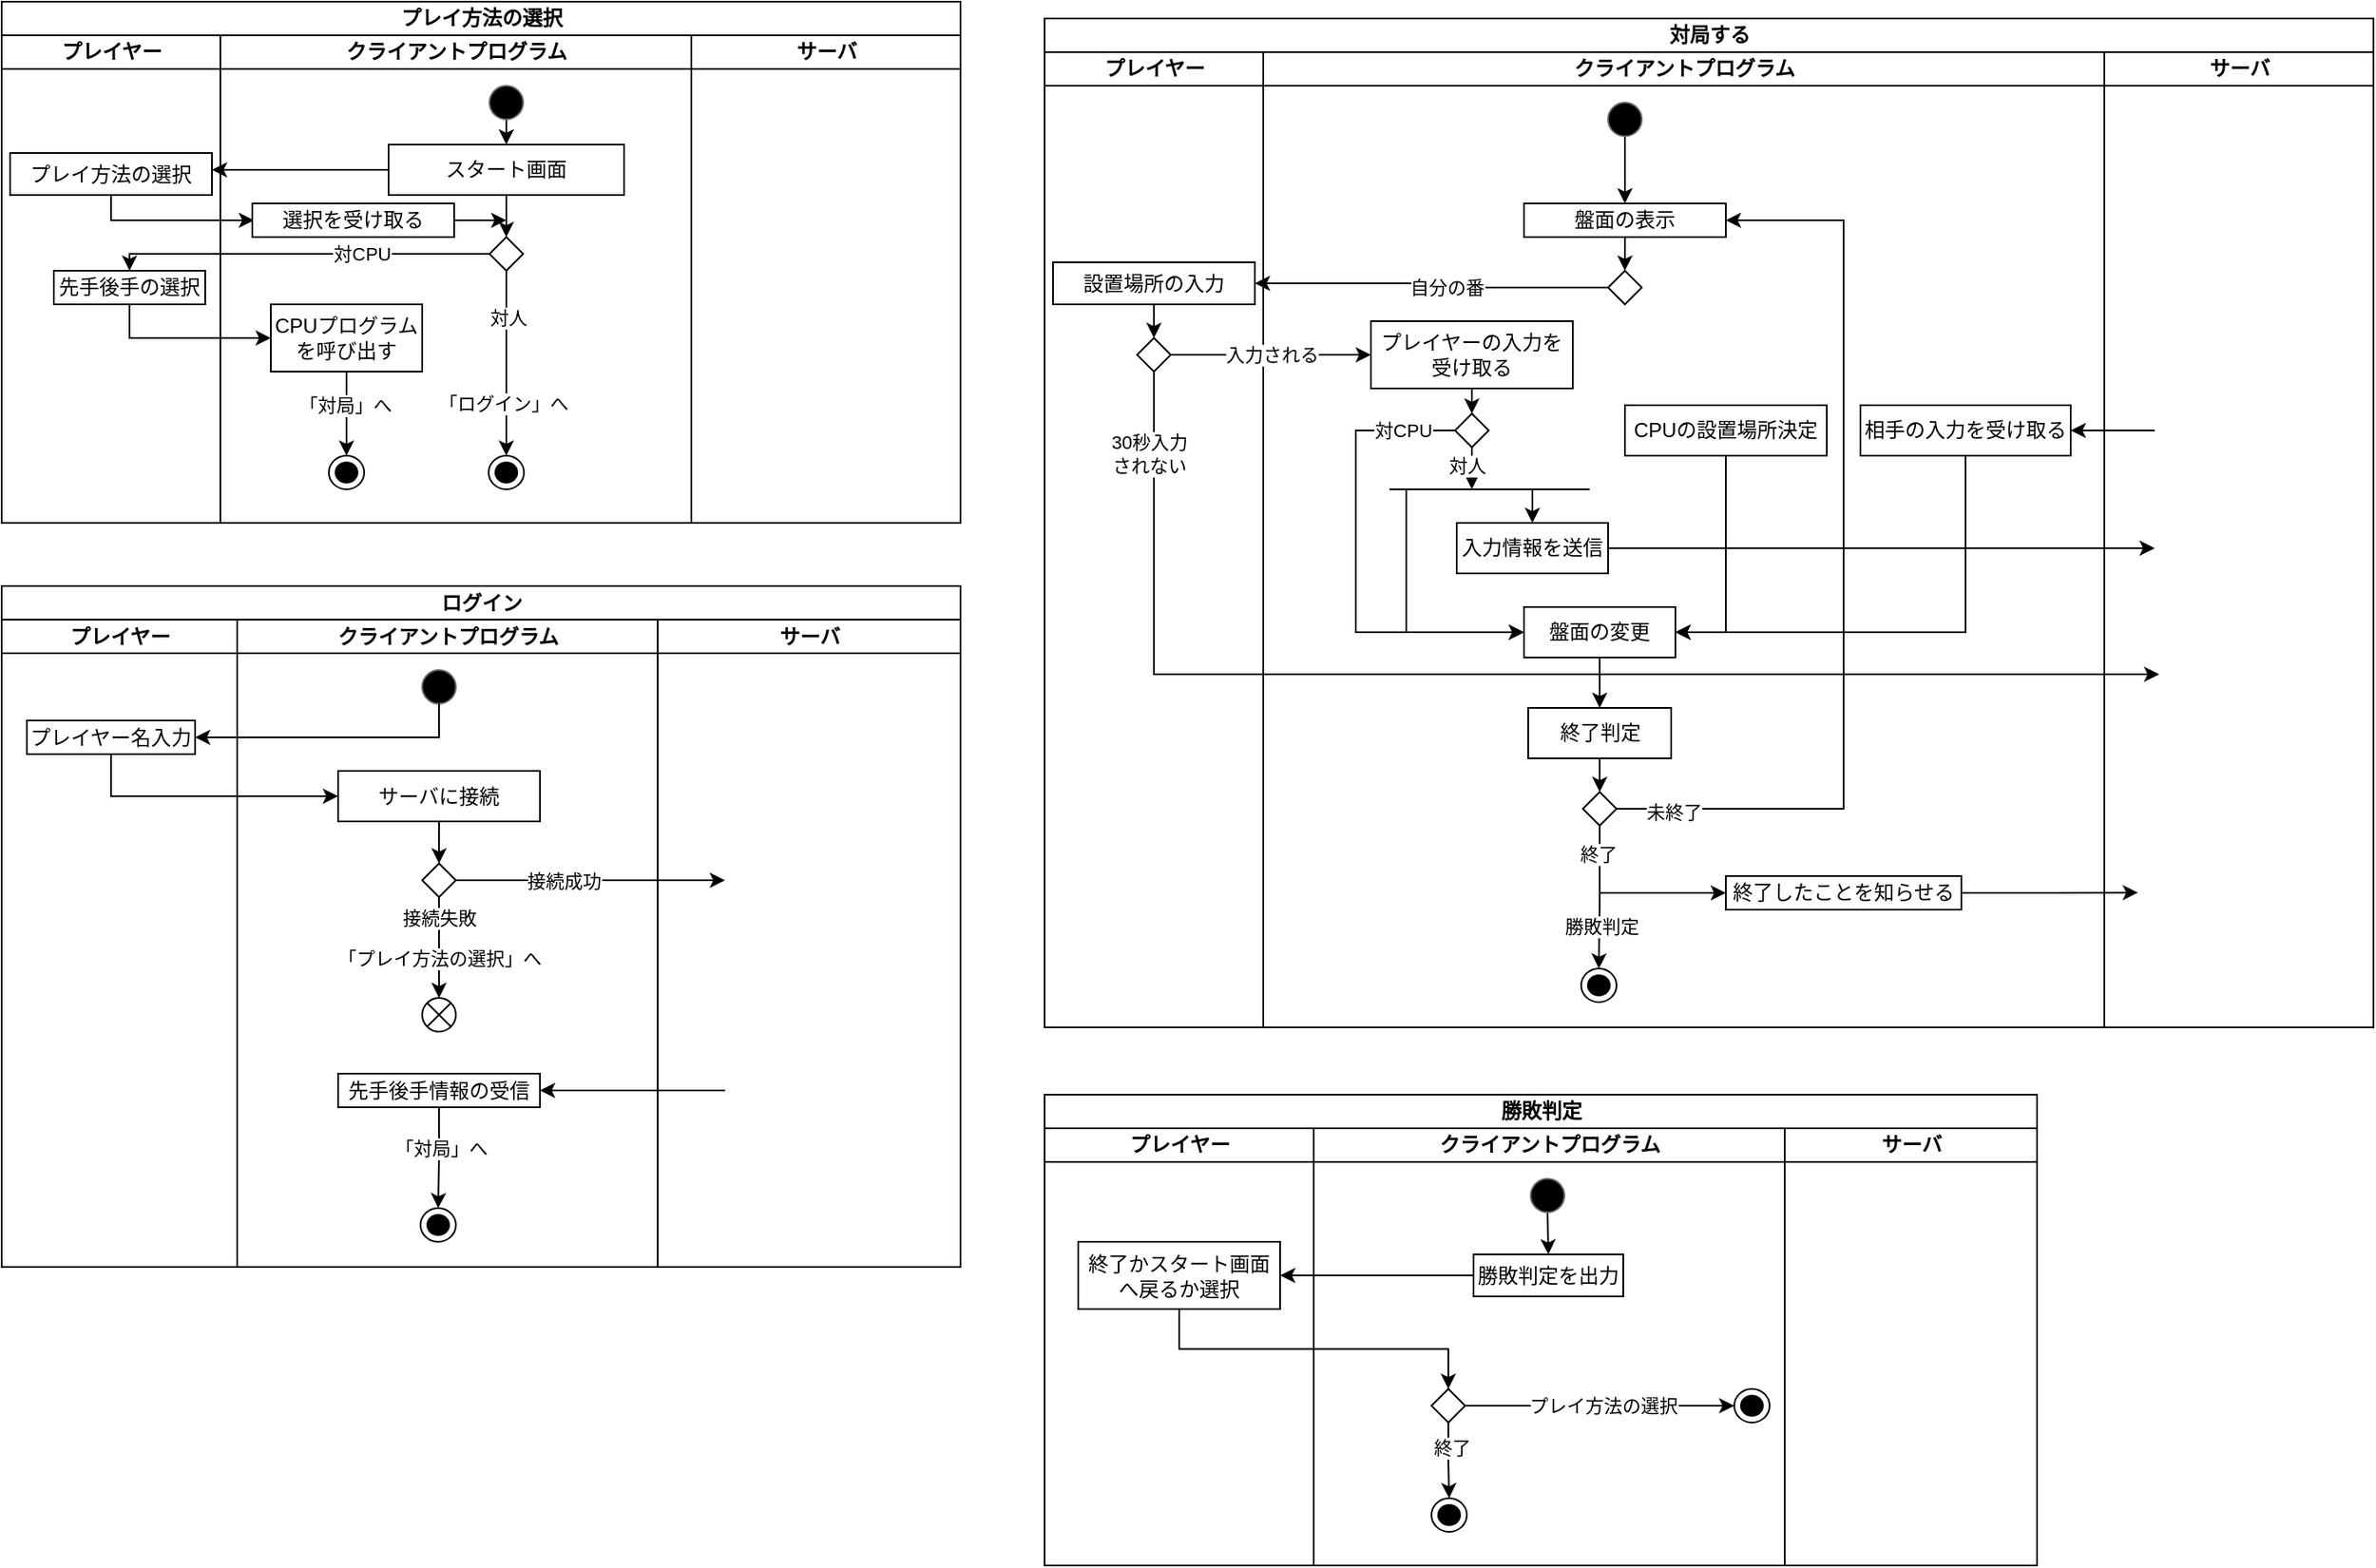 <mxfile version="26.2.2">
  <diagram name="ページ1" id="jOxPYxRe2NjSyaelDi7L">
    <mxGraphModel dx="1038" dy="1773" grid="1" gridSize="10" guides="1" tooltips="1" connect="1" arrows="1" fold="1" page="1" pageScale="1" pageWidth="827" pageHeight="1169" math="0" shadow="0">
      <root>
        <mxCell id="0" />
        <mxCell id="1" parent="0" />
        <mxCell id="DdHN2ZvcSUB-z4P__BnH-2" value="プレイ方法の選択" style="swimlane;childLayout=stackLayout;resizeParent=1;resizeParentMax=0;startSize=20;html=1;" parent="1" vertex="1">
          <mxGeometry x="60" y="10" width="570" height="310" as="geometry" />
        </mxCell>
        <mxCell id="DdHN2ZvcSUB-z4P__BnH-3" value="プレイヤー" style="swimlane;startSize=20;html=1;" parent="DdHN2ZvcSUB-z4P__BnH-2" vertex="1">
          <mxGeometry y="20" width="130" height="290" as="geometry" />
        </mxCell>
        <mxCell id="DdHN2ZvcSUB-z4P__BnH-26" value="先手後手の選択" style="rounded=0;whiteSpace=wrap;html=1;" parent="DdHN2ZvcSUB-z4P__BnH-3" vertex="1">
          <mxGeometry x="31" y="140" width="90" height="20" as="geometry" />
        </mxCell>
        <mxCell id="DdHN2ZvcSUB-z4P__BnH-160" style="edgeStyle=orthogonalEdgeStyle;rounded=0;orthogonalLoop=1;jettySize=auto;html=1;exitX=0.5;exitY=1;exitDx=0;exitDy=0;" parent="DdHN2ZvcSUB-z4P__BnH-3" source="DdHN2ZvcSUB-z4P__BnH-158" edge="1">
          <mxGeometry relative="1" as="geometry">
            <mxPoint x="150" y="110" as="targetPoint" />
            <Array as="points">
              <mxPoint x="65" y="110" />
            </Array>
          </mxGeometry>
        </mxCell>
        <mxCell id="DdHN2ZvcSUB-z4P__BnH-158" value="プレイ方法の選択" style="rounded=0;whiteSpace=wrap;html=1;" parent="DdHN2ZvcSUB-z4P__BnH-3" vertex="1">
          <mxGeometry x="5" y="70" width="120" height="25" as="geometry" />
        </mxCell>
        <mxCell id="DdHN2ZvcSUB-z4P__BnH-4" value="クライアントプログラム" style="swimlane;startSize=20;html=1;" parent="DdHN2ZvcSUB-z4P__BnH-2" vertex="1">
          <mxGeometry x="130" y="20" width="280" height="290" as="geometry" />
        </mxCell>
        <mxCell id="DdHN2ZvcSUB-z4P__BnH-24" style="edgeStyle=orthogonalEdgeStyle;rounded=0;orthogonalLoop=1;jettySize=auto;html=1;exitX=0.5;exitY=1;exitDx=0;exitDy=0;entryX=0.5;entryY=0;entryDx=0;entryDy=0;" parent="DdHN2ZvcSUB-z4P__BnH-4" source="DdHN2ZvcSUB-z4P__BnH-14" target="DdHN2ZvcSUB-z4P__BnH-23" edge="1">
          <mxGeometry relative="1" as="geometry" />
        </mxCell>
        <mxCell id="DdHN2ZvcSUB-z4P__BnH-14" value="" style="ellipse;whiteSpace=wrap;html=1;aspect=fixed;fillColor=light-dark(#000000, #1a1a1a);fontColor=#333333;strokeColor=#666666;" parent="DdHN2ZvcSUB-z4P__BnH-4" vertex="1">
          <mxGeometry x="160" y="30" width="20" height="20" as="geometry" />
        </mxCell>
        <mxCell id="DdHN2ZvcSUB-z4P__BnH-29" style="edgeStyle=orthogonalEdgeStyle;rounded=0;orthogonalLoop=1;jettySize=auto;html=1;exitX=0.5;exitY=1;exitDx=0;exitDy=0;entryX=0.5;entryY=0;entryDx=0;entryDy=0;" parent="DdHN2ZvcSUB-z4P__BnH-4" source="DdHN2ZvcSUB-z4P__BnH-23" target="DdHN2ZvcSUB-z4P__BnH-27" edge="1">
          <mxGeometry relative="1" as="geometry" />
        </mxCell>
        <mxCell id="DdHN2ZvcSUB-z4P__BnH-23" value="&lt;div&gt;スタート画面&lt;/div&gt;" style="rounded=0;whiteSpace=wrap;html=1;" parent="DdHN2ZvcSUB-z4P__BnH-4" vertex="1">
          <mxGeometry x="100" y="65" width="140" height="30" as="geometry" />
        </mxCell>
        <mxCell id="Q-pru-dwEbLBsa_V41_M-358" style="edgeStyle=orthogonalEdgeStyle;rounded=0;orthogonalLoop=1;jettySize=auto;html=1;exitX=0.5;exitY=1;exitDx=0;exitDy=0;entryX=0.5;entryY=0;entryDx=0;entryDy=0;" parent="DdHN2ZvcSUB-z4P__BnH-4" source="DdHN2ZvcSUB-z4P__BnH-27" target="DdHN2ZvcSUB-z4P__BnH-141" edge="1">
          <mxGeometry relative="1" as="geometry" />
        </mxCell>
        <mxCell id="Q-pru-dwEbLBsa_V41_M-366" value="対人" style="edgeLabel;html=1;align=center;verticalAlign=middle;resizable=0;points=[];" parent="Q-pru-dwEbLBsa_V41_M-358" vertex="1" connectable="0">
          <mxGeometry x="-0.519" y="1" relative="1" as="geometry">
            <mxPoint y="1" as="offset" />
          </mxGeometry>
        </mxCell>
        <mxCell id="Q-pru-dwEbLBsa_V41_M-367" value="「ログイン」へ" style="edgeLabel;html=1;align=center;verticalAlign=middle;resizable=0;points=[];" parent="Q-pru-dwEbLBsa_V41_M-358" vertex="1" connectable="0">
          <mxGeometry x="0.442" y="-2" relative="1" as="geometry">
            <mxPoint y="-1" as="offset" />
          </mxGeometry>
        </mxCell>
        <mxCell id="DdHN2ZvcSUB-z4P__BnH-27" value="" style="rhombus;whiteSpace=wrap;html=1;" parent="DdHN2ZvcSUB-z4P__BnH-4" vertex="1">
          <mxGeometry x="160" y="120" width="20" height="20" as="geometry" />
        </mxCell>
        <mxCell id="Q-pru-dwEbLBsa_V41_M-363" style="edgeStyle=orthogonalEdgeStyle;rounded=0;orthogonalLoop=1;jettySize=auto;html=1;exitX=0.5;exitY=1;exitDx=0;exitDy=0;entryX=0.5;entryY=0;entryDx=0;entryDy=0;" parent="DdHN2ZvcSUB-z4P__BnH-4" source="DdHN2ZvcSUB-z4P__BnH-32" target="Q-pru-dwEbLBsa_V41_M-362" edge="1">
          <mxGeometry relative="1" as="geometry" />
        </mxCell>
        <mxCell id="Q-pru-dwEbLBsa_V41_M-364" value="「対局」へ" style="edgeLabel;html=1;align=center;verticalAlign=middle;resizable=0;points=[];" parent="Q-pru-dwEbLBsa_V41_M-363" vertex="1" connectable="0">
          <mxGeometry x="-0.171" y="-1" relative="1" as="geometry">
            <mxPoint y="-1" as="offset" />
          </mxGeometry>
        </mxCell>
        <mxCell id="DdHN2ZvcSUB-z4P__BnH-32" value="CPUプログラムを呼び出す" style="rounded=0;whiteSpace=wrap;html=1;" parent="DdHN2ZvcSUB-z4P__BnH-4" vertex="1">
          <mxGeometry x="30" y="160" width="90" height="40" as="geometry" />
        </mxCell>
        <mxCell id="DdHN2ZvcSUB-z4P__BnH-168" style="edgeStyle=orthogonalEdgeStyle;rounded=0;orthogonalLoop=1;jettySize=auto;html=1;exitX=1;exitY=0.5;exitDx=0;exitDy=0;" parent="DdHN2ZvcSUB-z4P__BnH-4" source="DdHN2ZvcSUB-z4P__BnH-163" edge="1">
          <mxGeometry relative="1" as="geometry">
            <mxPoint x="170" y="110.412" as="targetPoint" />
          </mxGeometry>
        </mxCell>
        <mxCell id="DdHN2ZvcSUB-z4P__BnH-163" value="選択を受け取る" style="rounded=0;whiteSpace=wrap;html=1;" parent="DdHN2ZvcSUB-z4P__BnH-4" vertex="1">
          <mxGeometry x="19" y="100" width="120" height="20" as="geometry" />
        </mxCell>
        <mxCell id="DdHN2ZvcSUB-z4P__BnH-141" value="" style="ellipse;html=1;shape=endState;fillColor=#000000;strokeColor=#000000;" parent="DdHN2ZvcSUB-z4P__BnH-4" vertex="1">
          <mxGeometry x="159.5" y="250" width="21" height="20" as="geometry" />
        </mxCell>
        <mxCell id="Q-pru-dwEbLBsa_V41_M-362" value="" style="ellipse;html=1;shape=endState;fillColor=#000000;strokeColor=#000000;" parent="DdHN2ZvcSUB-z4P__BnH-4" vertex="1">
          <mxGeometry x="64.5" y="250" width="21" height="20" as="geometry" />
        </mxCell>
        <mxCell id="DdHN2ZvcSUB-z4P__BnH-5" value="サーバ" style="swimlane;startSize=20;html=1;" parent="DdHN2ZvcSUB-z4P__BnH-2" vertex="1">
          <mxGeometry x="410" y="20" width="160" height="290" as="geometry" />
        </mxCell>
        <mxCell id="DdHN2ZvcSUB-z4P__BnH-31" style="edgeStyle=orthogonalEdgeStyle;rounded=0;orthogonalLoop=1;jettySize=auto;html=1;exitX=0;exitY=0.5;exitDx=0;exitDy=0;entryX=0.5;entryY=0;entryDx=0;entryDy=0;" parent="DdHN2ZvcSUB-z4P__BnH-2" source="DdHN2ZvcSUB-z4P__BnH-27" target="DdHN2ZvcSUB-z4P__BnH-26" edge="1">
          <mxGeometry relative="1" as="geometry">
            <Array as="points">
              <mxPoint x="76" y="150" />
            </Array>
          </mxGeometry>
        </mxCell>
        <mxCell id="DdHN2ZvcSUB-z4P__BnH-39" value="対CPU" style="edgeLabel;html=1;align=center;verticalAlign=middle;resizable=0;points=[];" parent="DdHN2ZvcSUB-z4P__BnH-31" vertex="1" connectable="0">
          <mxGeometry x="-0.318" relative="1" as="geometry">
            <mxPoint as="offset" />
          </mxGeometry>
        </mxCell>
        <mxCell id="DdHN2ZvcSUB-z4P__BnH-43" style="edgeStyle=orthogonalEdgeStyle;rounded=0;orthogonalLoop=1;jettySize=auto;html=1;exitX=0.5;exitY=1;exitDx=0;exitDy=0;entryX=0;entryY=0.5;entryDx=0;entryDy=0;" parent="DdHN2ZvcSUB-z4P__BnH-2" source="DdHN2ZvcSUB-z4P__BnH-26" target="DdHN2ZvcSUB-z4P__BnH-32" edge="1">
          <mxGeometry relative="1" as="geometry" />
        </mxCell>
        <mxCell id="DdHN2ZvcSUB-z4P__BnH-159" style="edgeStyle=orthogonalEdgeStyle;rounded=0;orthogonalLoop=1;jettySize=auto;html=1;exitX=0;exitY=0.5;exitDx=0;exitDy=0;" parent="DdHN2ZvcSUB-z4P__BnH-2" source="DdHN2ZvcSUB-z4P__BnH-23" edge="1">
          <mxGeometry relative="1" as="geometry">
            <mxPoint x="125" y="100" as="targetPoint" />
          </mxGeometry>
        </mxCell>
        <mxCell id="Q-pru-dwEbLBsa_V41_M-183" value="ログイン" style="swimlane;childLayout=stackLayout;resizeParent=1;resizeParentMax=0;startSize=20;html=1;" parent="1" vertex="1">
          <mxGeometry x="60" y="357.5" width="570" height="405" as="geometry" />
        </mxCell>
        <mxCell id="Q-pru-dwEbLBsa_V41_M-184" value="プレイヤー" style="swimlane;startSize=20;html=1;" parent="Q-pru-dwEbLBsa_V41_M-183" vertex="1">
          <mxGeometry y="20" width="140" height="385" as="geometry" />
        </mxCell>
        <mxCell id="Q-pru-dwEbLBsa_V41_M-186" value="プレイヤー名入力" style="rounded=0;whiteSpace=wrap;html=1;" parent="Q-pru-dwEbLBsa_V41_M-184" vertex="1">
          <mxGeometry x="15" y="60" width="100" height="20" as="geometry" />
        </mxCell>
        <mxCell id="Q-pru-dwEbLBsa_V41_M-191" value="クライアントプログラム" style="swimlane;startSize=20;html=1;" parent="Q-pru-dwEbLBsa_V41_M-183" vertex="1">
          <mxGeometry x="140" y="20" width="250" height="385" as="geometry" />
        </mxCell>
        <mxCell id="Q-pru-dwEbLBsa_V41_M-193" value="" style="ellipse;whiteSpace=wrap;html=1;aspect=fixed;fillColor=light-dark(#000000, #1a1a1a);fontColor=#333333;strokeColor=#666666;" parent="Q-pru-dwEbLBsa_V41_M-191" vertex="1">
          <mxGeometry x="110" y="30" width="20" height="20" as="geometry" />
        </mxCell>
        <mxCell id="Q-pru-dwEbLBsa_V41_M-370" style="edgeStyle=orthogonalEdgeStyle;rounded=0;orthogonalLoop=1;jettySize=auto;html=1;exitX=0.5;exitY=1;exitDx=0;exitDy=0;" parent="Q-pru-dwEbLBsa_V41_M-191" source="Q-pru-dwEbLBsa_V41_M-371" edge="1">
          <mxGeometry relative="1" as="geometry">
            <mxPoint x="119.889" y="225" as="targetPoint" />
          </mxGeometry>
        </mxCell>
        <mxCell id="Q-pru-dwEbLBsa_V41_M-202" value="" style="rhombus;whiteSpace=wrap;html=1;" parent="Q-pru-dwEbLBsa_V41_M-191" vertex="1">
          <mxGeometry x="110" y="145" width="20" height="20" as="geometry" />
        </mxCell>
        <mxCell id="Q-pru-dwEbLBsa_V41_M-203" style="edgeStyle=orthogonalEdgeStyle;rounded=0;orthogonalLoop=1;jettySize=auto;html=1;exitX=0.5;exitY=1;exitDx=0;exitDy=0;entryX=0.5;entryY=0;entryDx=0;entryDy=0;" parent="Q-pru-dwEbLBsa_V41_M-191" source="Q-pru-dwEbLBsa_V41_M-204" target="Q-pru-dwEbLBsa_V41_M-202" edge="1">
          <mxGeometry relative="1" as="geometry" />
        </mxCell>
        <mxCell id="Q-pru-dwEbLBsa_V41_M-204" value="サーバに接続" style="rounded=0;whiteSpace=wrap;html=1;" parent="Q-pru-dwEbLBsa_V41_M-191" vertex="1">
          <mxGeometry x="60" y="90" width="120" height="30" as="geometry" />
        </mxCell>
        <mxCell id="Q-pru-dwEbLBsa_V41_M-205" value="" style="endArrow=classic;html=1;rounded=0;exitX=1;exitY=0.5;exitDx=0;exitDy=0;" parent="Q-pru-dwEbLBsa_V41_M-191" source="Q-pru-dwEbLBsa_V41_M-202" edge="1">
          <mxGeometry width="50" height="50" relative="1" as="geometry">
            <mxPoint x="251" y="320" as="sourcePoint" />
            <mxPoint x="290" y="155" as="targetPoint" />
          </mxGeometry>
        </mxCell>
        <mxCell id="Q-pru-dwEbLBsa_V41_M-206" value="接続成功" style="edgeLabel;html=1;align=center;verticalAlign=middle;resizable=0;points=[];" parent="Q-pru-dwEbLBsa_V41_M-205" vertex="1" connectable="0">
          <mxGeometry x="-0.198" relative="1" as="geometry">
            <mxPoint as="offset" />
          </mxGeometry>
        </mxCell>
        <mxCell id="Q-pru-dwEbLBsa_V41_M-376" style="edgeStyle=orthogonalEdgeStyle;rounded=0;orthogonalLoop=1;jettySize=auto;html=1;exitX=0.5;exitY=1;exitDx=0;exitDy=0;entryX=0.5;entryY=0;entryDx=0;entryDy=0;" parent="Q-pru-dwEbLBsa_V41_M-191" source="Q-pru-dwEbLBsa_V41_M-208" target="Q-pru-dwEbLBsa_V41_M-375" edge="1">
          <mxGeometry relative="1" as="geometry" />
        </mxCell>
        <mxCell id="Q-pru-dwEbLBsa_V41_M-377" value="「対局」へ" style="edgeLabel;html=1;align=center;verticalAlign=middle;resizable=0;points=[];" parent="Q-pru-dwEbLBsa_V41_M-376" vertex="1" connectable="0">
          <mxGeometry x="-0.201" y="1" relative="1" as="geometry">
            <mxPoint as="offset" />
          </mxGeometry>
        </mxCell>
        <mxCell id="Q-pru-dwEbLBsa_V41_M-208" value="先手後手情報の受信" style="rounded=0;whiteSpace=wrap;html=1;" parent="Q-pru-dwEbLBsa_V41_M-191" vertex="1">
          <mxGeometry x="60" y="270" width="120" height="20" as="geometry" />
        </mxCell>
        <mxCell id="Q-pru-dwEbLBsa_V41_M-209" value="" style="endArrow=classic;html=1;rounded=0;entryX=1;entryY=0.5;entryDx=0;entryDy=0;" parent="Q-pru-dwEbLBsa_V41_M-191" target="Q-pru-dwEbLBsa_V41_M-208" edge="1">
          <mxGeometry width="50" height="50" relative="1" as="geometry">
            <mxPoint x="290" y="280" as="sourcePoint" />
            <mxPoint x="290" y="410" as="targetPoint" />
          </mxGeometry>
        </mxCell>
        <mxCell id="Q-pru-dwEbLBsa_V41_M-372" value="" style="edgeStyle=orthogonalEdgeStyle;rounded=0;orthogonalLoop=1;jettySize=auto;html=1;exitX=0.5;exitY=1;exitDx=0;exitDy=0;" parent="Q-pru-dwEbLBsa_V41_M-191" source="Q-pru-dwEbLBsa_V41_M-202" target="Q-pru-dwEbLBsa_V41_M-371" edge="1">
          <mxGeometry relative="1" as="geometry">
            <mxPoint x="1139.889" y="265" as="targetPoint" />
            <mxPoint x="1140" y="205" as="sourcePoint" />
          </mxGeometry>
        </mxCell>
        <mxCell id="Q-pru-dwEbLBsa_V41_M-373" value="接続失敗" style="edgeLabel;html=1;align=center;verticalAlign=middle;resizable=0;points=[];" parent="Q-pru-dwEbLBsa_V41_M-372" vertex="1" connectable="0">
          <mxGeometry x="-0.582" relative="1" as="geometry">
            <mxPoint as="offset" />
          </mxGeometry>
        </mxCell>
        <mxCell id="Q-pru-dwEbLBsa_V41_M-374" value="「プレイ方法の選択」へ" style="edgeLabel;html=1;align=center;verticalAlign=middle;resizable=0;points=[];" parent="Q-pru-dwEbLBsa_V41_M-372" vertex="1" connectable="0">
          <mxGeometry x="0.213" relative="1" as="geometry">
            <mxPoint as="offset" />
          </mxGeometry>
        </mxCell>
        <mxCell id="Q-pru-dwEbLBsa_V41_M-371" value="" style="verticalLabelPosition=bottom;verticalAlign=top;html=1;shape=mxgraph.flowchart.or;" parent="Q-pru-dwEbLBsa_V41_M-191" vertex="1">
          <mxGeometry x="110" y="225" width="20" height="20" as="geometry" />
        </mxCell>
        <mxCell id="Q-pru-dwEbLBsa_V41_M-375" value="" style="ellipse;html=1;shape=endState;fillColor=#000000;strokeColor=#000000;" parent="Q-pru-dwEbLBsa_V41_M-191" vertex="1">
          <mxGeometry x="109" y="350" width="21" height="20" as="geometry" />
        </mxCell>
        <mxCell id="Q-pru-dwEbLBsa_V41_M-250" value="サーバ" style="swimlane;startSize=20;html=1;" parent="Q-pru-dwEbLBsa_V41_M-183" vertex="1">
          <mxGeometry x="390" y="20" width="180" height="385" as="geometry" />
        </mxCell>
        <mxCell id="Q-pru-dwEbLBsa_V41_M-368" style="edgeStyle=orthogonalEdgeStyle;rounded=0;orthogonalLoop=1;jettySize=auto;html=1;exitX=0.5;exitY=1;exitDx=0;exitDy=0;entryX=1;entryY=0.5;entryDx=0;entryDy=0;" parent="Q-pru-dwEbLBsa_V41_M-183" source="Q-pru-dwEbLBsa_V41_M-193" target="Q-pru-dwEbLBsa_V41_M-186" edge="1">
          <mxGeometry relative="1" as="geometry" />
        </mxCell>
        <mxCell id="Q-pru-dwEbLBsa_V41_M-369" style="edgeStyle=orthogonalEdgeStyle;rounded=0;orthogonalLoop=1;jettySize=auto;html=1;exitX=0.5;exitY=1;exitDx=0;exitDy=0;entryX=0;entryY=0.5;entryDx=0;entryDy=0;" parent="Q-pru-dwEbLBsa_V41_M-183" source="Q-pru-dwEbLBsa_V41_M-186" target="Q-pru-dwEbLBsa_V41_M-204" edge="1">
          <mxGeometry relative="1" as="geometry" />
        </mxCell>
        <mxCell id="Q-pru-dwEbLBsa_V41_M-274" value="対局する" style="swimlane;childLayout=stackLayout;resizeParent=1;resizeParentMax=0;startSize=20;html=1;" parent="1" vertex="1">
          <mxGeometry x="680" y="20" width="790" height="600" as="geometry" />
        </mxCell>
        <mxCell id="Q-pru-dwEbLBsa_V41_M-275" value="プレイヤー" style="swimlane;startSize=20;html=1;" parent="Q-pru-dwEbLBsa_V41_M-274" vertex="1">
          <mxGeometry y="20" width="130" height="580" as="geometry" />
        </mxCell>
        <mxCell id="Lt3LTjU2pGwsAMisA901-4" style="edgeStyle=orthogonalEdgeStyle;rounded=0;orthogonalLoop=1;jettySize=auto;html=1;exitX=0.5;exitY=1;exitDx=0;exitDy=0;entryX=0.5;entryY=0;entryDx=0;entryDy=0;" edge="1" parent="Q-pru-dwEbLBsa_V41_M-275" source="Q-pru-dwEbLBsa_V41_M-278" target="Lt3LTjU2pGwsAMisA901-3">
          <mxGeometry relative="1" as="geometry" />
        </mxCell>
        <mxCell id="Q-pru-dwEbLBsa_V41_M-278" value="設置場所の入力" style="rounded=0;whiteSpace=wrap;html=1;" parent="Q-pru-dwEbLBsa_V41_M-275" vertex="1">
          <mxGeometry x="5" y="125" width="120" height="25" as="geometry" />
        </mxCell>
        <mxCell id="Lt3LTjU2pGwsAMisA901-2" value="" style="endArrow=classic;html=1;rounded=0;exitX=0.5;exitY=1;exitDx=0;exitDy=0;" edge="1" parent="Q-pru-dwEbLBsa_V41_M-275" source="Lt3LTjU2pGwsAMisA901-3">
          <mxGeometry width="50" height="50" relative="1" as="geometry">
            <mxPoint x="40" y="400" as="sourcePoint" />
            <mxPoint x="662.667" y="370" as="targetPoint" />
            <Array as="points">
              <mxPoint x="65" y="370" />
            </Array>
          </mxGeometry>
        </mxCell>
        <mxCell id="Lt3LTjU2pGwsAMisA901-8" value="30秒入力&lt;br&gt;されない" style="edgeLabel;html=1;align=center;verticalAlign=middle;resizable=0;points=[];" vertex="1" connectable="0" parent="Lt3LTjU2pGwsAMisA901-2">
          <mxGeometry x="-0.874" y="-3" relative="1" as="geometry">
            <mxPoint as="offset" />
          </mxGeometry>
        </mxCell>
        <mxCell id="Lt3LTjU2pGwsAMisA901-3" value="" style="rhombus;whiteSpace=wrap;html=1;" vertex="1" parent="Q-pru-dwEbLBsa_V41_M-275">
          <mxGeometry x="55" y="170" width="20" height="20" as="geometry" />
        </mxCell>
        <mxCell id="Q-pru-dwEbLBsa_V41_M-282" value="クライアントプログラム" style="swimlane;startSize=20;html=1;" parent="Q-pru-dwEbLBsa_V41_M-274" vertex="1">
          <mxGeometry x="130" y="20" width="500" height="580" as="geometry" />
        </mxCell>
        <mxCell id="Q-pru-dwEbLBsa_V41_M-298" style="edgeStyle=orthogonalEdgeStyle;rounded=0;orthogonalLoop=1;jettySize=auto;html=1;exitX=0.5;exitY=1;exitDx=0;exitDy=0;entryX=0.5;entryY=0;entryDx=0;entryDy=0;" parent="Q-pru-dwEbLBsa_V41_M-282" source="Q-pru-dwEbLBsa_V41_M-382" target="Q-pru-dwEbLBsa_V41_M-302" edge="1">
          <mxGeometry relative="1" as="geometry">
            <mxPoint x="215" y="50" as="sourcePoint" />
          </mxGeometry>
        </mxCell>
        <mxCell id="Q-pru-dwEbLBsa_V41_M-301" style="edgeStyle=orthogonalEdgeStyle;rounded=0;orthogonalLoop=1;jettySize=auto;html=1;exitX=0.5;exitY=1;exitDx=0;exitDy=0;entryX=0.5;entryY=0;entryDx=0;entryDy=0;" parent="Q-pru-dwEbLBsa_V41_M-282" source="Q-pru-dwEbLBsa_V41_M-302" target="Q-pru-dwEbLBsa_V41_M-303" edge="1">
          <mxGeometry relative="1" as="geometry" />
        </mxCell>
        <mxCell id="Q-pru-dwEbLBsa_V41_M-302" value="盤面の表示" style="rounded=0;whiteSpace=wrap;html=1;" parent="Q-pru-dwEbLBsa_V41_M-282" vertex="1">
          <mxGeometry x="155" y="90" width="120" height="20" as="geometry" />
        </mxCell>
        <mxCell id="Q-pru-dwEbLBsa_V41_M-303" value="" style="rhombus;whiteSpace=wrap;html=1;" parent="Q-pru-dwEbLBsa_V41_M-282" vertex="1">
          <mxGeometry x="205" y="130" width="20" height="20" as="geometry" />
        </mxCell>
        <mxCell id="Q-pru-dwEbLBsa_V41_M-304" style="edgeStyle=orthogonalEdgeStyle;rounded=0;orthogonalLoop=1;jettySize=auto;html=1;exitX=0.5;exitY=1;exitDx=0;exitDy=0;entryX=0.5;entryY=0;entryDx=0;entryDy=0;" parent="Q-pru-dwEbLBsa_V41_M-282" source="Q-pru-dwEbLBsa_V41_M-305" target="Q-pru-dwEbLBsa_V41_M-310" edge="1">
          <mxGeometry relative="1" as="geometry">
            <mxPoint x="124" y="220" as="targetPoint" />
          </mxGeometry>
        </mxCell>
        <mxCell id="Q-pru-dwEbLBsa_V41_M-305" value="プレイヤーの入力を受け取る" style="rounded=0;whiteSpace=wrap;html=1;" parent="Q-pru-dwEbLBsa_V41_M-282" vertex="1">
          <mxGeometry x="64" y="160" width="120" height="40" as="geometry" />
        </mxCell>
        <mxCell id="Q-pru-dwEbLBsa_V41_M-306" value="" style="endArrow=none;html=1;rounded=0;" parent="Q-pru-dwEbLBsa_V41_M-282" edge="1">
          <mxGeometry width="50" height="50" relative="1" as="geometry">
            <mxPoint x="75" y="260" as="sourcePoint" />
            <mxPoint x="194" y="260" as="targetPoint" />
          </mxGeometry>
        </mxCell>
        <mxCell id="Q-pru-dwEbLBsa_V41_M-384" style="edgeStyle=orthogonalEdgeStyle;rounded=0;orthogonalLoop=1;jettySize=auto;html=1;exitX=1;exitY=0.5;exitDx=0;exitDy=0;" parent="Q-pru-dwEbLBsa_V41_M-282" source="Q-pru-dwEbLBsa_V41_M-307" edge="1">
          <mxGeometry relative="1" as="geometry">
            <mxPoint x="530" y="295" as="targetPoint" />
          </mxGeometry>
        </mxCell>
        <mxCell id="Q-pru-dwEbLBsa_V41_M-307" value="入力情報を送信" style="rounded=0;whiteSpace=wrap;html=1;" parent="Q-pru-dwEbLBsa_V41_M-282" vertex="1">
          <mxGeometry x="115" y="280" width="90" height="30" as="geometry" />
        </mxCell>
        <mxCell id="Q-pru-dwEbLBsa_V41_M-308" style="edgeStyle=orthogonalEdgeStyle;rounded=0;orthogonalLoop=1;jettySize=auto;html=1;exitX=0.5;exitY=1;exitDx=0;exitDy=0;" parent="Q-pru-dwEbLBsa_V41_M-282" source="Q-pru-dwEbLBsa_V41_M-310" edge="1">
          <mxGeometry relative="1" as="geometry">
            <mxPoint x="124" y="260" as="targetPoint" />
          </mxGeometry>
        </mxCell>
        <mxCell id="Q-pru-dwEbLBsa_V41_M-309" value="対人" style="edgeLabel;html=1;align=center;verticalAlign=middle;resizable=0;points=[];" parent="Q-pru-dwEbLBsa_V41_M-308" vertex="1" connectable="0">
          <mxGeometry x="-0.143" y="-3" relative="1" as="geometry">
            <mxPoint as="offset" />
          </mxGeometry>
        </mxCell>
        <mxCell id="Q-pru-dwEbLBsa_V41_M-310" value="" style="rhombus;whiteSpace=wrap;html=1;" parent="Q-pru-dwEbLBsa_V41_M-282" vertex="1">
          <mxGeometry x="114" y="215" width="20" height="20" as="geometry" />
        </mxCell>
        <mxCell id="Q-pru-dwEbLBsa_V41_M-311" value="" style="endArrow=classic;html=1;rounded=0;entryX=0.5;entryY=0;entryDx=0;entryDy=0;" parent="Q-pru-dwEbLBsa_V41_M-282" target="Q-pru-dwEbLBsa_V41_M-307" edge="1">
          <mxGeometry width="50" height="50" relative="1" as="geometry">
            <mxPoint x="160" y="260" as="sourcePoint" />
            <mxPoint x="355" y="190" as="targetPoint" />
          </mxGeometry>
        </mxCell>
        <mxCell id="Q-pru-dwEbLBsa_V41_M-312" style="edgeStyle=orthogonalEdgeStyle;rounded=0;orthogonalLoop=1;jettySize=auto;html=1;exitX=0.5;exitY=1;exitDx=0;exitDy=0;entryX=0.5;entryY=0;entryDx=0;entryDy=0;" parent="Q-pru-dwEbLBsa_V41_M-282" source="Q-pru-dwEbLBsa_V41_M-313" target="Q-pru-dwEbLBsa_V41_M-322" edge="1">
          <mxGeometry relative="1" as="geometry" />
        </mxCell>
        <mxCell id="Q-pru-dwEbLBsa_V41_M-313" value="盤面の変更" style="rounded=0;whiteSpace=wrap;html=1;" parent="Q-pru-dwEbLBsa_V41_M-282" vertex="1">
          <mxGeometry x="155" y="330" width="90" height="30" as="geometry" />
        </mxCell>
        <mxCell id="Q-pru-dwEbLBsa_V41_M-314" value="" style="endArrow=classic;html=1;rounded=0;entryX=0;entryY=0.5;entryDx=0;entryDy=0;" parent="Q-pru-dwEbLBsa_V41_M-282" target="Q-pru-dwEbLBsa_V41_M-313" edge="1">
          <mxGeometry width="50" height="50" relative="1" as="geometry">
            <mxPoint x="85" y="260" as="sourcePoint" />
            <mxPoint x="145" y="340" as="targetPoint" />
            <Array as="points">
              <mxPoint x="85" y="345" />
            </Array>
          </mxGeometry>
        </mxCell>
        <mxCell id="Q-pru-dwEbLBsa_V41_M-315" value="" style="endArrow=classic;html=1;rounded=0;exitX=0;exitY=0.5;exitDx=0;exitDy=0;entryX=0;entryY=0.5;entryDx=0;entryDy=0;" parent="Q-pru-dwEbLBsa_V41_M-282" source="Q-pru-dwEbLBsa_V41_M-310" target="Q-pru-dwEbLBsa_V41_M-313" edge="1">
          <mxGeometry width="50" height="50" relative="1" as="geometry">
            <mxPoint x="145" y="470" as="sourcePoint" />
            <mxPoint x="195" y="420" as="targetPoint" />
            <Array as="points">
              <mxPoint x="55" y="225" />
              <mxPoint x="55" y="345" />
            </Array>
          </mxGeometry>
        </mxCell>
        <mxCell id="Q-pru-dwEbLBsa_V41_M-316" value="対CPU" style="edgeLabel;html=1;align=center;verticalAlign=middle;resizable=0;points=[];" parent="Q-pru-dwEbLBsa_V41_M-315" vertex="1" connectable="0">
          <mxGeometry x="-0.773" relative="1" as="geometry">
            <mxPoint as="offset" />
          </mxGeometry>
        </mxCell>
        <mxCell id="Q-pru-dwEbLBsa_V41_M-317" style="edgeStyle=orthogonalEdgeStyle;rounded=0;orthogonalLoop=1;jettySize=auto;html=1;exitX=0.5;exitY=1;exitDx=0;exitDy=0;entryX=1;entryY=0.5;entryDx=0;entryDy=0;" parent="Q-pru-dwEbLBsa_V41_M-282" source="Q-pru-dwEbLBsa_V41_M-318" target="Q-pru-dwEbLBsa_V41_M-313" edge="1">
          <mxGeometry relative="1" as="geometry" />
        </mxCell>
        <mxCell id="Q-pru-dwEbLBsa_V41_M-318" value="相手の入力を受け取る" style="rounded=0;whiteSpace=wrap;html=1;" parent="Q-pru-dwEbLBsa_V41_M-282" vertex="1">
          <mxGeometry x="355" y="210" width="125" height="30" as="geometry" />
        </mxCell>
        <mxCell id="Q-pru-dwEbLBsa_V41_M-319" style="edgeStyle=orthogonalEdgeStyle;rounded=0;orthogonalLoop=1;jettySize=auto;html=1;exitX=0.5;exitY=1;exitDx=0;exitDy=0;entryX=1;entryY=0.5;entryDx=0;entryDy=0;" parent="Q-pru-dwEbLBsa_V41_M-282" source="Q-pru-dwEbLBsa_V41_M-320" target="Q-pru-dwEbLBsa_V41_M-313" edge="1">
          <mxGeometry relative="1" as="geometry" />
        </mxCell>
        <mxCell id="Q-pru-dwEbLBsa_V41_M-320" value="CPUの設置場所決定" style="rounded=0;whiteSpace=wrap;html=1;" parent="Q-pru-dwEbLBsa_V41_M-282" vertex="1">
          <mxGeometry x="215" y="210" width="120" height="30" as="geometry" />
        </mxCell>
        <mxCell id="Q-pru-dwEbLBsa_V41_M-321" style="edgeStyle=orthogonalEdgeStyle;rounded=0;orthogonalLoop=1;jettySize=auto;html=1;exitX=0.5;exitY=1;exitDx=0;exitDy=0;entryX=0.5;entryY=0;entryDx=0;entryDy=0;" parent="Q-pru-dwEbLBsa_V41_M-282" source="Q-pru-dwEbLBsa_V41_M-322" target="Q-pru-dwEbLBsa_V41_M-332" edge="1">
          <mxGeometry relative="1" as="geometry" />
        </mxCell>
        <mxCell id="Q-pru-dwEbLBsa_V41_M-322" value="終了判定" style="rounded=0;whiteSpace=wrap;html=1;" parent="Q-pru-dwEbLBsa_V41_M-282" vertex="1">
          <mxGeometry x="157.5" y="390" width="85" height="30" as="geometry" />
        </mxCell>
        <mxCell id="Q-pru-dwEbLBsa_V41_M-331" style="edgeStyle=orthogonalEdgeStyle;rounded=0;orthogonalLoop=1;jettySize=auto;html=1;exitX=0.5;exitY=1;exitDx=0;exitDy=0;entryX=0.5;entryY=0;entryDx=0;entryDy=0;" parent="Q-pru-dwEbLBsa_V41_M-282" source="Q-pru-dwEbLBsa_V41_M-332" target="Q-pru-dwEbLBsa_V41_M-385" edge="1">
          <mxGeometry relative="1" as="geometry">
            <mxPoint x="199.5" y="510" as="targetPoint" />
          </mxGeometry>
        </mxCell>
        <mxCell id="Q-pru-dwEbLBsa_V41_M-388" value="勝敗判定" style="edgeLabel;html=1;align=center;verticalAlign=middle;resizable=0;points=[];" parent="Q-pru-dwEbLBsa_V41_M-331" vertex="1" connectable="0">
          <mxGeometry x="0.41" y="1" relative="1" as="geometry">
            <mxPoint as="offset" />
          </mxGeometry>
        </mxCell>
        <mxCell id="Q-pru-dwEbLBsa_V41_M-332" value="" style="rhombus;whiteSpace=wrap;html=1;" parent="Q-pru-dwEbLBsa_V41_M-282" vertex="1">
          <mxGeometry x="190" y="440" width="20" height="20" as="geometry" />
        </mxCell>
        <mxCell id="Q-pru-dwEbLBsa_V41_M-333" value="" style="endArrow=classic;html=1;rounded=0;exitX=1;exitY=0.5;exitDx=0;exitDy=0;entryX=1;entryY=0.5;entryDx=0;entryDy=0;" parent="Q-pru-dwEbLBsa_V41_M-282" source="Q-pru-dwEbLBsa_V41_M-332" target="Q-pru-dwEbLBsa_V41_M-302" edge="1">
          <mxGeometry width="50" height="50" relative="1" as="geometry">
            <mxPoint x="395" y="540" as="sourcePoint" />
            <mxPoint x="445" y="490" as="targetPoint" />
            <Array as="points">
              <mxPoint x="345" y="450" />
              <mxPoint x="345" y="100" />
            </Array>
          </mxGeometry>
        </mxCell>
        <mxCell id="Q-pru-dwEbLBsa_V41_M-334" value="未終了" style="edgeLabel;html=1;align=center;verticalAlign=middle;resizable=0;points=[];" parent="Q-pru-dwEbLBsa_V41_M-333" vertex="1" connectable="0">
          <mxGeometry x="-0.877" y="-2" relative="1" as="geometry">
            <mxPoint as="offset" />
          </mxGeometry>
        </mxCell>
        <mxCell id="Q-pru-dwEbLBsa_V41_M-387" style="edgeStyle=orthogonalEdgeStyle;rounded=0;orthogonalLoop=1;jettySize=auto;html=1;exitX=1;exitY=0.5;exitDx=0;exitDy=0;" parent="Q-pru-dwEbLBsa_V41_M-282" source="Q-pru-dwEbLBsa_V41_M-336" edge="1">
          <mxGeometry relative="1" as="geometry">
            <mxPoint x="520" y="499.83" as="targetPoint" />
          </mxGeometry>
        </mxCell>
        <mxCell id="Q-pru-dwEbLBsa_V41_M-336" value="終了したことを知らせる" style="rounded=0;whiteSpace=wrap;html=1;" parent="Q-pru-dwEbLBsa_V41_M-282" vertex="1">
          <mxGeometry x="275" y="490" width="140" height="20" as="geometry" />
        </mxCell>
        <mxCell id="Q-pru-dwEbLBsa_V41_M-337" value="" style="endArrow=classic;html=1;rounded=0;exitX=0.5;exitY=1;exitDx=0;exitDy=0;" parent="Q-pru-dwEbLBsa_V41_M-282" source="Q-pru-dwEbLBsa_V41_M-332" target="Q-pru-dwEbLBsa_V41_M-336" edge="1">
          <mxGeometry width="50" height="50" relative="1" as="geometry">
            <mxPoint x="375" y="530" as="sourcePoint" />
            <mxPoint x="295" y="480" as="targetPoint" />
            <Array as="points">
              <mxPoint x="200" y="500" />
            </Array>
          </mxGeometry>
        </mxCell>
        <mxCell id="Q-pru-dwEbLBsa_V41_M-386" value="終了" style="edgeLabel;html=1;align=center;verticalAlign=middle;resizable=0;points=[];" parent="Q-pru-dwEbLBsa_V41_M-337" vertex="1" connectable="0">
          <mxGeometry x="-0.683" y="-1" relative="1" as="geometry">
            <mxPoint y="-1" as="offset" />
          </mxGeometry>
        </mxCell>
        <mxCell id="Q-pru-dwEbLBsa_V41_M-382" value="" style="ellipse;whiteSpace=wrap;html=1;aspect=fixed;fillColor=light-dark(#000000, #1a1a1a);fontColor=#333333;strokeColor=#666666;" parent="Q-pru-dwEbLBsa_V41_M-282" vertex="1">
          <mxGeometry x="205" y="30" width="20" height="20" as="geometry" />
        </mxCell>
        <mxCell id="Q-pru-dwEbLBsa_V41_M-385" value="" style="ellipse;html=1;shape=endState;fillColor=#000000;strokeColor=#000000;" parent="Q-pru-dwEbLBsa_V41_M-282" vertex="1">
          <mxGeometry x="189" y="545" width="21" height="20" as="geometry" />
        </mxCell>
        <mxCell id="Q-pru-dwEbLBsa_V41_M-341" value="サーバ" style="swimlane;startSize=20;html=1;" parent="Q-pru-dwEbLBsa_V41_M-274" vertex="1">
          <mxGeometry x="630" y="20" width="160" height="580" as="geometry" />
        </mxCell>
        <mxCell id="Lt3LTjU2pGwsAMisA901-1" value="" style="endArrow=classic;html=1;rounded=0;entryX=1;entryY=0.5;entryDx=0;entryDy=0;" edge="1" parent="Q-pru-dwEbLBsa_V41_M-341" target="Q-pru-dwEbLBsa_V41_M-318">
          <mxGeometry width="50" height="50" relative="1" as="geometry">
            <mxPoint x="30" y="225" as="sourcePoint" />
            <mxPoint x="120" y="190" as="targetPoint" />
          </mxGeometry>
        </mxCell>
        <mxCell id="Q-pru-dwEbLBsa_V41_M-351" style="edgeStyle=orthogonalEdgeStyle;rounded=0;orthogonalLoop=1;jettySize=auto;html=1;exitX=0;exitY=0.5;exitDx=0;exitDy=0;entryX=1;entryY=0.5;entryDx=0;entryDy=0;" parent="Q-pru-dwEbLBsa_V41_M-274" source="Q-pru-dwEbLBsa_V41_M-303" target="Q-pru-dwEbLBsa_V41_M-278" edge="1">
          <mxGeometry relative="1" as="geometry">
            <mxPoint x="170" y="160" as="targetPoint" />
          </mxGeometry>
        </mxCell>
        <mxCell id="Q-pru-dwEbLBsa_V41_M-352" value="自分の番" style="edgeLabel;html=1;align=center;verticalAlign=middle;resizable=0;points=[];" parent="Q-pru-dwEbLBsa_V41_M-351" vertex="1" connectable="0">
          <mxGeometry x="-0.091" relative="1" as="geometry">
            <mxPoint as="offset" />
          </mxGeometry>
        </mxCell>
        <mxCell id="Lt3LTjU2pGwsAMisA901-5" style="edgeStyle=orthogonalEdgeStyle;rounded=0;orthogonalLoop=1;jettySize=auto;html=1;exitX=1;exitY=0.5;exitDx=0;exitDy=0;entryX=0;entryY=0.5;entryDx=0;entryDy=0;" edge="1" parent="Q-pru-dwEbLBsa_V41_M-274" source="Lt3LTjU2pGwsAMisA901-3" target="Q-pru-dwEbLBsa_V41_M-305">
          <mxGeometry relative="1" as="geometry" />
        </mxCell>
        <mxCell id="Lt3LTjU2pGwsAMisA901-7" value="入力される" style="edgeLabel;html=1;align=center;verticalAlign=middle;resizable=0;points=[];" vertex="1" connectable="0" parent="Lt3LTjU2pGwsAMisA901-5">
          <mxGeometry x="0.006" relative="1" as="geometry">
            <mxPoint as="offset" />
          </mxGeometry>
        </mxCell>
        <mxCell id="Q-pru-dwEbLBsa_V41_M-92" value="勝敗判定" style="swimlane;childLayout=stackLayout;resizeParent=1;resizeParentMax=0;startSize=20;html=1;" parent="1" vertex="1">
          <mxGeometry x="680" y="660" width="590" height="280" as="geometry" />
        </mxCell>
        <mxCell id="Q-pru-dwEbLBsa_V41_M-93" value="プレイヤー" style="swimlane;startSize=20;html=1;" parent="Q-pru-dwEbLBsa_V41_M-92" vertex="1">
          <mxGeometry y="20" width="160" height="260" as="geometry" />
        </mxCell>
        <mxCell id="Q-pru-dwEbLBsa_V41_M-99" value="終了かスタート画面へ戻るか選択" style="rounded=0;whiteSpace=wrap;html=1;" parent="Q-pru-dwEbLBsa_V41_M-93" vertex="1">
          <mxGeometry x="20" y="67.5" width="120" height="40" as="geometry" />
        </mxCell>
        <mxCell id="Q-pru-dwEbLBsa_V41_M-100" value="クライアントプログラム" style="swimlane;startSize=20;html=1;" parent="Q-pru-dwEbLBsa_V41_M-92" vertex="1">
          <mxGeometry x="160" y="20" width="280" height="260" as="geometry" />
        </mxCell>
        <mxCell id="Q-pru-dwEbLBsa_V41_M-143" value="勝敗判定を出力" style="rounded=0;whiteSpace=wrap;html=1;" parent="Q-pru-dwEbLBsa_V41_M-100" vertex="1">
          <mxGeometry x="95" y="75" width="89" height="25" as="geometry" />
        </mxCell>
        <mxCell id="Q-pru-dwEbLBsa_V41_M-144" style="edgeStyle=orthogonalEdgeStyle;rounded=0;orthogonalLoop=1;jettySize=auto;html=1;exitX=0.5;exitY=1;exitDx=0;exitDy=0;entryX=0.5;entryY=0;entryDx=0;entryDy=0;" parent="Q-pru-dwEbLBsa_V41_M-100" source="Q-pru-dwEbLBsa_V41_M-148" target="Q-pru-dwEbLBsa_V41_M-158" edge="1">
          <mxGeometry relative="1" as="geometry" />
        </mxCell>
        <mxCell id="Q-pru-dwEbLBsa_V41_M-145" value="終了" style="edgeLabel;html=1;align=center;verticalAlign=middle;resizable=0;points=[];" parent="Q-pru-dwEbLBsa_V41_M-144" vertex="1" connectable="0">
          <mxGeometry x="-0.332" y="2" relative="1" as="geometry">
            <mxPoint as="offset" />
          </mxGeometry>
        </mxCell>
        <mxCell id="Q-pru-dwEbLBsa_V41_M-392" style="edgeStyle=orthogonalEdgeStyle;rounded=0;orthogonalLoop=1;jettySize=auto;html=1;exitX=1;exitY=0.5;exitDx=0;exitDy=0;entryX=0;entryY=0.5;entryDx=0;entryDy=0;" parent="Q-pru-dwEbLBsa_V41_M-100" source="Q-pru-dwEbLBsa_V41_M-148" target="Q-pru-dwEbLBsa_V41_M-391" edge="1">
          <mxGeometry relative="1" as="geometry" />
        </mxCell>
        <mxCell id="Q-pru-dwEbLBsa_V41_M-395" value="プレイ方法の選択" style="edgeLabel;html=1;align=center;verticalAlign=middle;resizable=0;points=[];" parent="Q-pru-dwEbLBsa_V41_M-392" vertex="1" connectable="0">
          <mxGeometry x="0.02" relative="1" as="geometry">
            <mxPoint as="offset" />
          </mxGeometry>
        </mxCell>
        <mxCell id="Q-pru-dwEbLBsa_V41_M-148" value="" style="rhombus;whiteSpace=wrap;html=1;" parent="Q-pru-dwEbLBsa_V41_M-100" vertex="1">
          <mxGeometry x="70" y="155" width="20" height="20" as="geometry" />
        </mxCell>
        <mxCell id="Q-pru-dwEbLBsa_V41_M-158" value="" style="ellipse;html=1;shape=endState;fillColor=#000000;strokeColor=#000000;" parent="Q-pru-dwEbLBsa_V41_M-100" vertex="1">
          <mxGeometry x="70" y="220.0" width="21" height="20" as="geometry" />
        </mxCell>
        <mxCell id="Q-pru-dwEbLBsa_V41_M-390" style="edgeStyle=orthogonalEdgeStyle;rounded=0;orthogonalLoop=1;jettySize=auto;html=1;exitX=0.5;exitY=1;exitDx=0;exitDy=0;entryX=0.5;entryY=0;entryDx=0;entryDy=0;" parent="Q-pru-dwEbLBsa_V41_M-100" source="Q-pru-dwEbLBsa_V41_M-389" target="Q-pru-dwEbLBsa_V41_M-143" edge="1">
          <mxGeometry relative="1" as="geometry" />
        </mxCell>
        <mxCell id="Q-pru-dwEbLBsa_V41_M-389" value="" style="ellipse;whiteSpace=wrap;html=1;aspect=fixed;fillColor=light-dark(#000000, #1a1a1a);fontColor=#333333;strokeColor=#666666;" parent="Q-pru-dwEbLBsa_V41_M-100" vertex="1">
          <mxGeometry x="129" y="30" width="20" height="20" as="geometry" />
        </mxCell>
        <mxCell id="Q-pru-dwEbLBsa_V41_M-391" value="" style="ellipse;html=1;shape=endState;fillColor=#000000;strokeColor=#000000;" parent="Q-pru-dwEbLBsa_V41_M-100" vertex="1">
          <mxGeometry x="250" y="155" width="21" height="20" as="geometry" />
        </mxCell>
        <mxCell id="Q-pru-dwEbLBsa_V41_M-159" value="サーバ" style="swimlane;startSize=20;html=1;" parent="Q-pru-dwEbLBsa_V41_M-92" vertex="1">
          <mxGeometry x="440" y="20" width="150" height="260" as="geometry" />
        </mxCell>
        <mxCell id="Q-pru-dwEbLBsa_V41_M-172" style="edgeStyle=orthogonalEdgeStyle;rounded=0;orthogonalLoop=1;jettySize=auto;html=1;exitX=0;exitY=0.5;exitDx=0;exitDy=0;entryX=1;entryY=0.5;entryDx=0;entryDy=0;" parent="Q-pru-dwEbLBsa_V41_M-92" source="Q-pru-dwEbLBsa_V41_M-143" target="Q-pru-dwEbLBsa_V41_M-99" edge="1">
          <mxGeometry relative="1" as="geometry" />
        </mxCell>
        <mxCell id="Q-pru-dwEbLBsa_V41_M-173" style="edgeStyle=orthogonalEdgeStyle;rounded=0;orthogonalLoop=1;jettySize=auto;html=1;exitX=0.5;exitY=1;exitDx=0;exitDy=0;entryX=0.5;entryY=0;entryDx=0;entryDy=0;" parent="Q-pru-dwEbLBsa_V41_M-92" source="Q-pru-dwEbLBsa_V41_M-99" target="Q-pru-dwEbLBsa_V41_M-148" edge="1">
          <mxGeometry relative="1" as="geometry" />
        </mxCell>
      </root>
    </mxGraphModel>
  </diagram>
</mxfile>
